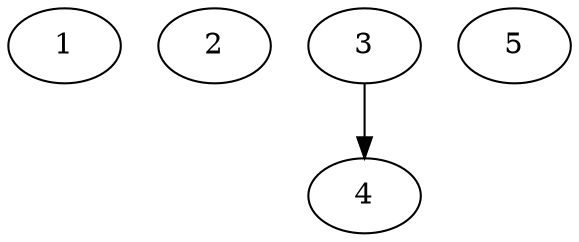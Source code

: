 digraph "Random_N5_EdgeDensity10%_P1.dot" {
	1	[Weight=13];
	2	[Weight=25];
	3	[Weight=32];
	4	[Weight=13];
	5	[Weight=29];
	3 -> 4 [Weight=1];
}

